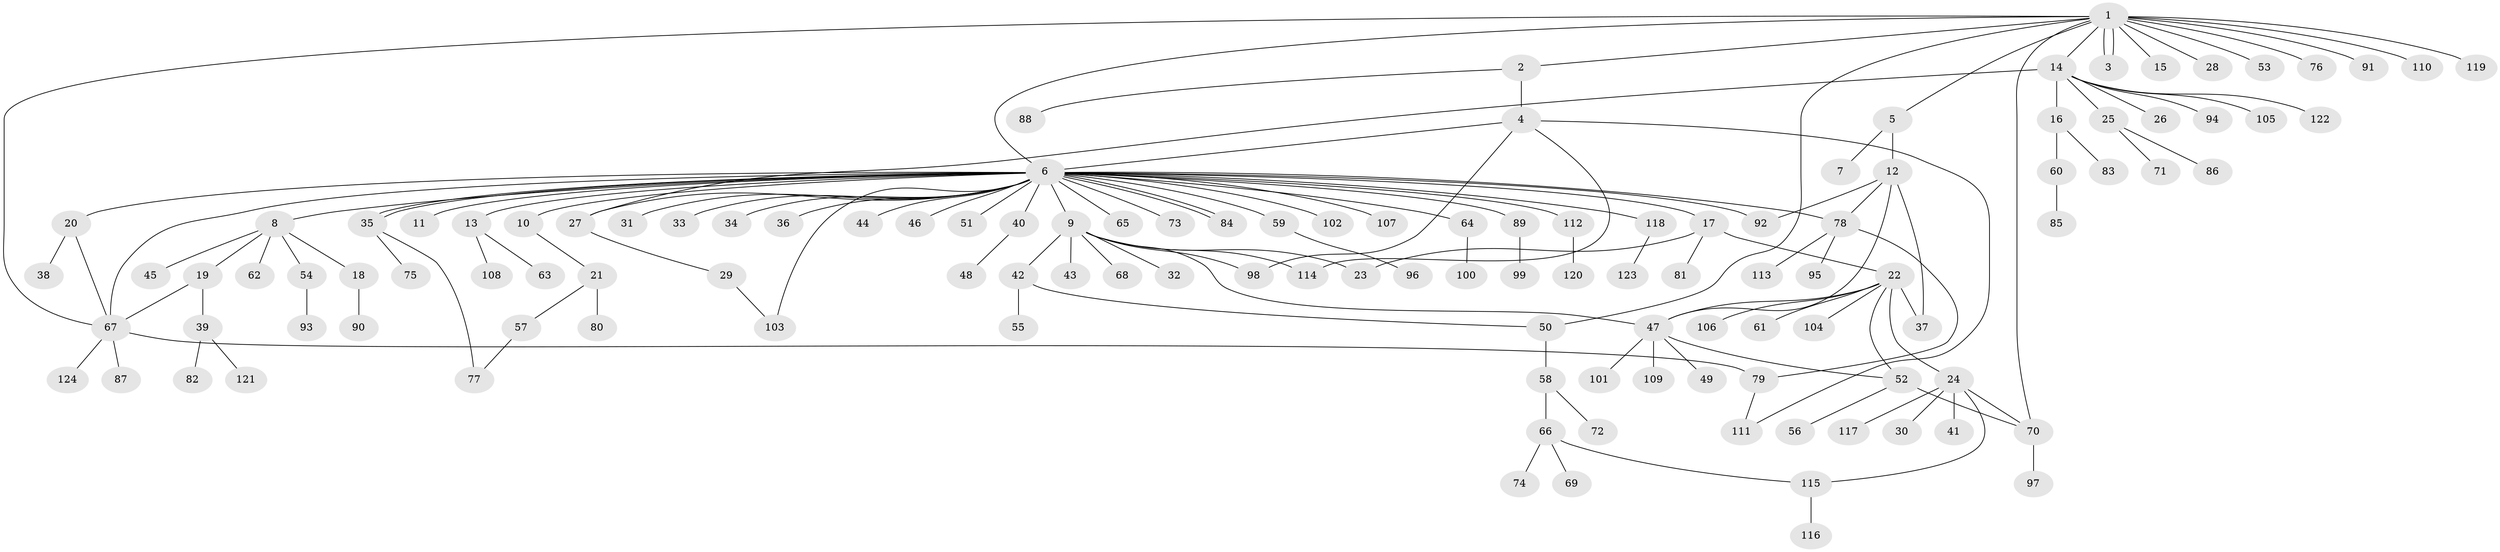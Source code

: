 // coarse degree distribution, {3: 0.12, 2: 0.12, 1: 0.58, 28: 0.02, 5: 0.04, 7: 0.02, 4: 0.06, 6: 0.02, 12: 0.02}
// Generated by graph-tools (version 1.1) at 2025/36/03/04/25 23:36:50]
// undirected, 124 vertices, 148 edges
graph export_dot {
  node [color=gray90,style=filled];
  1;
  2;
  3;
  4;
  5;
  6;
  7;
  8;
  9;
  10;
  11;
  12;
  13;
  14;
  15;
  16;
  17;
  18;
  19;
  20;
  21;
  22;
  23;
  24;
  25;
  26;
  27;
  28;
  29;
  30;
  31;
  32;
  33;
  34;
  35;
  36;
  37;
  38;
  39;
  40;
  41;
  42;
  43;
  44;
  45;
  46;
  47;
  48;
  49;
  50;
  51;
  52;
  53;
  54;
  55;
  56;
  57;
  58;
  59;
  60;
  61;
  62;
  63;
  64;
  65;
  66;
  67;
  68;
  69;
  70;
  71;
  72;
  73;
  74;
  75;
  76;
  77;
  78;
  79;
  80;
  81;
  82;
  83;
  84;
  85;
  86;
  87;
  88;
  89;
  90;
  91;
  92;
  93;
  94;
  95;
  96;
  97;
  98;
  99;
  100;
  101;
  102;
  103;
  104;
  105;
  106;
  107;
  108;
  109;
  110;
  111;
  112;
  113;
  114;
  115;
  116;
  117;
  118;
  119;
  120;
  121;
  122;
  123;
  124;
  1 -- 2;
  1 -- 3;
  1 -- 3;
  1 -- 5;
  1 -- 6;
  1 -- 14;
  1 -- 15;
  1 -- 28;
  1 -- 50;
  1 -- 53;
  1 -- 67;
  1 -- 70;
  1 -- 76;
  1 -- 91;
  1 -- 110;
  1 -- 119;
  2 -- 4;
  2 -- 88;
  4 -- 6;
  4 -- 98;
  4 -- 111;
  4 -- 114;
  5 -- 7;
  5 -- 12;
  6 -- 8;
  6 -- 9;
  6 -- 10;
  6 -- 11;
  6 -- 13;
  6 -- 17;
  6 -- 20;
  6 -- 27;
  6 -- 31;
  6 -- 33;
  6 -- 34;
  6 -- 35;
  6 -- 35;
  6 -- 36;
  6 -- 40;
  6 -- 44;
  6 -- 46;
  6 -- 51;
  6 -- 59;
  6 -- 64;
  6 -- 65;
  6 -- 67;
  6 -- 73;
  6 -- 78;
  6 -- 84;
  6 -- 84;
  6 -- 89;
  6 -- 92;
  6 -- 102;
  6 -- 103;
  6 -- 107;
  6 -- 112;
  6 -- 118;
  8 -- 18;
  8 -- 19;
  8 -- 45;
  8 -- 54;
  8 -- 62;
  9 -- 23;
  9 -- 32;
  9 -- 42;
  9 -- 43;
  9 -- 47;
  9 -- 68;
  9 -- 98;
  9 -- 114;
  10 -- 21;
  12 -- 37;
  12 -- 47;
  12 -- 78;
  12 -- 92;
  13 -- 63;
  13 -- 108;
  14 -- 16;
  14 -- 25;
  14 -- 26;
  14 -- 27;
  14 -- 94;
  14 -- 105;
  14 -- 122;
  16 -- 60;
  16 -- 83;
  17 -- 22;
  17 -- 23;
  17 -- 81;
  18 -- 90;
  19 -- 39;
  19 -- 67;
  20 -- 38;
  20 -- 67;
  21 -- 57;
  21 -- 80;
  22 -- 24;
  22 -- 37;
  22 -- 47;
  22 -- 52;
  22 -- 61;
  22 -- 104;
  22 -- 106;
  24 -- 30;
  24 -- 41;
  24 -- 70;
  24 -- 115;
  24 -- 117;
  25 -- 71;
  25 -- 86;
  27 -- 29;
  29 -- 103;
  35 -- 75;
  35 -- 77;
  39 -- 82;
  39 -- 121;
  40 -- 48;
  42 -- 50;
  42 -- 55;
  47 -- 49;
  47 -- 52;
  47 -- 101;
  47 -- 109;
  50 -- 58;
  52 -- 56;
  52 -- 70;
  54 -- 93;
  57 -- 77;
  58 -- 66;
  58 -- 72;
  59 -- 96;
  60 -- 85;
  64 -- 100;
  66 -- 69;
  66 -- 74;
  66 -- 115;
  67 -- 79;
  67 -- 87;
  67 -- 124;
  70 -- 97;
  78 -- 79;
  78 -- 95;
  78 -- 113;
  79 -- 111;
  89 -- 99;
  112 -- 120;
  115 -- 116;
  118 -- 123;
}
